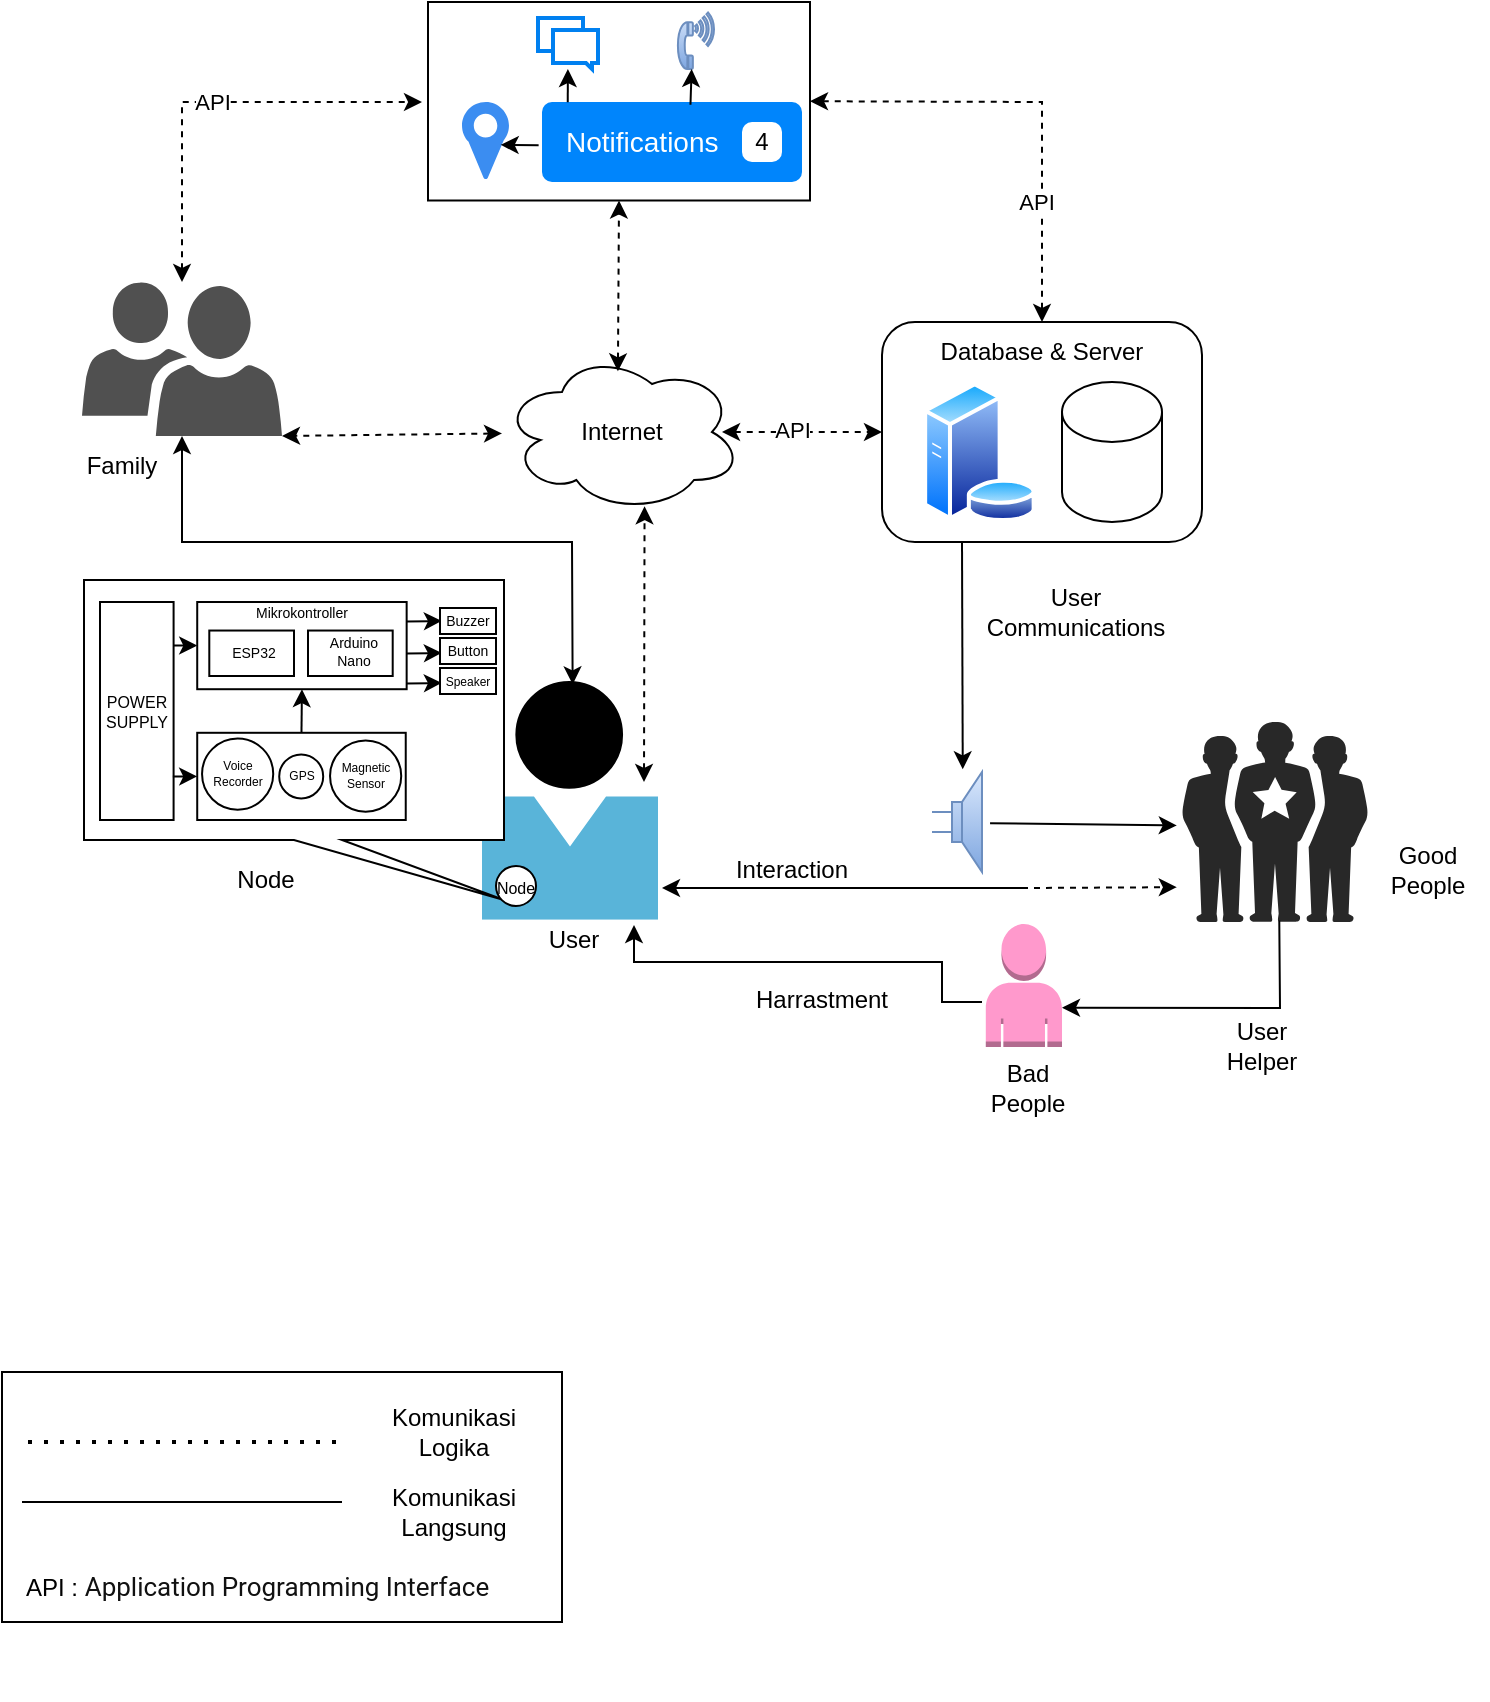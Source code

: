 <mxfile version="24.7.5">
  <diagram name="Page-1" id="0u0Wh9WnAYFVmg1LKRLl">
    <mxGraphModel dx="1492" dy="930" grid="1" gridSize="10" guides="1" tooltips="1" connect="1" arrows="1" fold="1" page="1" pageScale="1" pageWidth="850" pageHeight="1100" math="0" shadow="0">
      <root>
        <mxCell id="0" />
        <mxCell id="1" parent="0" />
        <mxCell id="QuaXPlyMEglj5kUEZojd-69" value="" style="rounded=0;whiteSpace=wrap;html=1;" parent="1" vertex="1">
          <mxGeometry x="71" y="855" width="280" height="125" as="geometry" />
        </mxCell>
        <mxCell id="DWfyo2QW2wu0mthNHuxB-26" value="n" style="group" parent="1" vertex="1" connectable="0">
          <mxGeometry x="311" y="510" width="104" height="120" as="geometry" />
        </mxCell>
        <mxCell id="DWfyo2QW2wu0mthNHuxB-24" value="" style="image;sketch=0;aspect=fixed;html=1;points=[];align=center;fontSize=12;image=img/lib/mscae/Person.svg;" parent="DWfyo2QW2wu0mthNHuxB-26" vertex="1">
          <mxGeometry width="88.0" height="118.919" as="geometry" />
        </mxCell>
        <mxCell id="DWfyo2QW2wu0mthNHuxB-25" value="" style="ellipse;whiteSpace=wrap;html=1;aspect=fixed;fillColor=#000000;" parent="DWfyo2QW2wu0mthNHuxB-26" vertex="1">
          <mxGeometry x="17.177" width="52.853" height="52.853" as="geometry" />
        </mxCell>
        <mxCell id="DWfyo2QW2wu0mthNHuxB-31" value="Internet" style="ellipse;shape=cloud;whiteSpace=wrap;html=1;" parent="1" vertex="1">
          <mxGeometry x="321" y="345" width="120" height="80" as="geometry" />
        </mxCell>
        <mxCell id="DWfyo2QW2wu0mthNHuxB-49" value="" style="sketch=0;pointerEvents=1;shadow=0;dashed=0;html=1;strokeColor=none;labelPosition=center;verticalLabelPosition=bottom;verticalAlign=top;align=center;fillColor=#505050;shape=mxgraph.mscae.intune.user_group" parent="1" vertex="1">
          <mxGeometry x="111" y="310" width="100" height="77" as="geometry" />
        </mxCell>
        <mxCell id="DWfyo2QW2wu0mthNHuxB-52" value="" style="group" parent="1" vertex="1" connectable="0">
          <mxGeometry x="301" y="220" width="180" height="57" as="geometry" />
        </mxCell>
        <mxCell id="DWfyo2QW2wu0mthNHuxB-51" value="" style="rounded=0;whiteSpace=wrap;html=1;" parent="DWfyo2QW2wu0mthNHuxB-52" vertex="1">
          <mxGeometry x="-17" y="-50" width="191" height="99.25" as="geometry" />
        </mxCell>
        <mxCell id="DWfyo2QW2wu0mthNHuxB-47" value="Notifications" style="html=1;shadow=0;dashed=0;shape=mxgraph.bootstrap.rrect;rSize=5;strokeColor=none;strokeWidth=1;fillColor=#0085FC;fontColor=#FFFFFF;whiteSpace=wrap;align=left;verticalAlign=middle;spacingLeft=10;fontStyle=0;fontSize=14;" parent="DWfyo2QW2wu0mthNHuxB-52" vertex="1">
          <mxGeometry x="40" width="130" height="40" as="geometry" />
        </mxCell>
        <mxCell id="DWfyo2QW2wu0mthNHuxB-48" value="4" style="html=1;shadow=0;dashed=0;shape=mxgraph.bootstrap.rrect;rSize=5;strokeColor=none;strokeWidth=1;fillColor=#ffffff;fontColor=#000000;whiteSpace=wrap;align=center;verticalAlign=middle;fontSize=12;" parent="DWfyo2QW2wu0mthNHuxB-47" vertex="1">
          <mxGeometry x="1" y="0.5" width="20" height="20" relative="1" as="geometry">
            <mxPoint x="-30" y="-10" as="offset" />
          </mxGeometry>
        </mxCell>
        <mxCell id="DWfyo2QW2wu0mthNHuxB-50" value="" style="sketch=0;html=1;aspect=fixed;strokeColor=none;shadow=0;fillColor=#3B8DF1;verticalAlign=top;labelPosition=center;verticalLabelPosition=bottom;shape=mxgraph.gcp2.maps_api" parent="DWfyo2QW2wu0mthNHuxB-52" vertex="1">
          <mxGeometry width="23.49" height="38.5" as="geometry" />
        </mxCell>
        <mxCell id="DWfyo2QW2wu0mthNHuxB-70" value="" style="endArrow=classic;html=1;rounded=0;exitX=-0.013;exitY=0.542;exitDx=0;exitDy=0;exitPerimeter=0;entryX=0.823;entryY=0.556;entryDx=0;entryDy=0;entryPerimeter=0;" parent="DWfyo2QW2wu0mthNHuxB-52" source="DWfyo2QW2wu0mthNHuxB-47" target="DWfyo2QW2wu0mthNHuxB-50" edge="1">
          <mxGeometry width="50" height="50" relative="1" as="geometry">
            <mxPoint x="46" y="90" as="sourcePoint" />
            <mxPoint x="96" y="40" as="targetPoint" />
          </mxGeometry>
        </mxCell>
        <mxCell id="DWfyo2QW2wu0mthNHuxB-71" value="" style="html=1;verticalLabelPosition=bottom;align=center;labelBackgroundColor=#ffffff;verticalAlign=top;strokeWidth=2;strokeColor=#0080F0;shadow=0;dashed=0;shape=mxgraph.ios7.icons.messages;" parent="DWfyo2QW2wu0mthNHuxB-52" vertex="1">
          <mxGeometry x="38" y="-42" width="30" height="25.5" as="geometry" />
        </mxCell>
        <mxCell id="DWfyo2QW2wu0mthNHuxB-73" value="" style="endArrow=classic;html=1;rounded=0;exitX=0.099;exitY=0.002;exitDx=0;exitDy=0;exitPerimeter=0;" parent="DWfyo2QW2wu0mthNHuxB-52" source="DWfyo2QW2wu0mthNHuxB-47" target="DWfyo2QW2wu0mthNHuxB-71" edge="1">
          <mxGeometry width="50" height="50" relative="1" as="geometry">
            <mxPoint x="48" y="32" as="sourcePoint" />
            <mxPoint x="29" y="31" as="targetPoint" />
          </mxGeometry>
        </mxCell>
        <mxCell id="DWfyo2QW2wu0mthNHuxB-74" value="" style="shape=mxgraph.signs.tech.telephone_4;html=1;pointerEvents=1;fillColor=#dae8fc;strokeColor=#6c8ebf;verticalLabelPosition=bottom;verticalAlign=top;align=center;gradientColor=#7ea6e0;" parent="DWfyo2QW2wu0mthNHuxB-52" vertex="1">
          <mxGeometry x="107.95" y="-44.75" width="18.05" height="28.25" as="geometry" />
        </mxCell>
        <mxCell id="DWfyo2QW2wu0mthNHuxB-75" value="" style="endArrow=classic;html=1;rounded=0;exitX=0.571;exitY=0.035;exitDx=0;exitDy=0;exitPerimeter=0;entryX=0.38;entryY=1;entryDx=0;entryDy=0;entryPerimeter=0;" parent="DWfyo2QW2wu0mthNHuxB-52" source="DWfyo2QW2wu0mthNHuxB-47" target="DWfyo2QW2wu0mthNHuxB-74" edge="1">
          <mxGeometry width="50" height="50" relative="1" as="geometry">
            <mxPoint x="63" y="10" as="sourcePoint" />
            <mxPoint x="63" y="-6" as="targetPoint" />
          </mxGeometry>
        </mxCell>
        <mxCell id="DWfyo2QW2wu0mthNHuxB-53" value="" style="group" parent="1" vertex="1" connectable="0">
          <mxGeometry x="511" y="330" width="160" height="110" as="geometry" />
        </mxCell>
        <mxCell id="DWfyo2QW2wu0mthNHuxB-34" value="" style="rounded=1;whiteSpace=wrap;html=1;" parent="DWfyo2QW2wu0mthNHuxB-53" vertex="1">
          <mxGeometry width="160" height="110" as="geometry" />
        </mxCell>
        <mxCell id="DWfyo2QW2wu0mthNHuxB-32" value="" style="shape=cylinder3;whiteSpace=wrap;html=1;boundedLbl=1;backgroundOutline=1;size=15;" parent="DWfyo2QW2wu0mthNHuxB-53" vertex="1">
          <mxGeometry x="90" y="30" width="50" height="70" as="geometry" />
        </mxCell>
        <mxCell id="DWfyo2QW2wu0mthNHuxB-33" value="" style="image;aspect=fixed;perimeter=ellipsePerimeter;html=1;align=center;shadow=0;dashed=0;spacingTop=3;image=img/lib/active_directory/database_server.svg;" parent="DWfyo2QW2wu0mthNHuxB-53" vertex="1">
          <mxGeometry x="20" y="30" width="57.4" height="70" as="geometry" />
        </mxCell>
        <mxCell id="DWfyo2QW2wu0mthNHuxB-43" value="Database &amp;amp; Server" style="text;html=1;align=center;verticalAlign=middle;whiteSpace=wrap;rounded=0;" parent="DWfyo2QW2wu0mthNHuxB-53" vertex="1">
          <mxGeometry x="20" width="120" height="30" as="geometry" />
        </mxCell>
        <mxCell id="DWfyo2QW2wu0mthNHuxB-54" value="" style="verticalLabelPosition=bottom;sketch=0;html=1;fillColor=#282828;strokeColor=none;verticalAlign=top;pointerEvents=1;align=center;shape=mxgraph.cisco_safe.people_places_things_icons.icon1;" parent="1" vertex="1">
          <mxGeometry x="661" y="530" width="93" height="100" as="geometry" />
        </mxCell>
        <mxCell id="DWfyo2QW2wu0mthNHuxB-55" value="" style="pointerEvents=1;verticalLabelPosition=bottom;shadow=0;dashed=0;align=center;html=1;verticalAlign=top;shape=mxgraph.electrical.electro-mechanical.loudspeaker;fillColor=#dae8fc;gradientColor=#7ea6e0;strokeColor=#6c8ebf;" parent="1" vertex="1">
          <mxGeometry x="536" y="555" width="25" height="50" as="geometry" />
        </mxCell>
        <mxCell id="DWfyo2QW2wu0mthNHuxB-57" value="" style="endArrow=classic;startArrow=classic;html=1;rounded=0;entryX=0.594;entryY=0.964;entryDx=0;entryDy=0;entryPerimeter=0;dashed=1;" parent="1" target="DWfyo2QW2wu0mthNHuxB-31" edge="1">
          <mxGeometry width="50" height="50" relative="1" as="geometry">
            <mxPoint x="392" y="560" as="sourcePoint" />
            <mxPoint x="461" y="350" as="targetPoint" />
          </mxGeometry>
        </mxCell>
        <mxCell id="DWfyo2QW2wu0mthNHuxB-64" value="" style="endArrow=classic;html=1;rounded=0;exitX=0.25;exitY=1;exitDx=0;exitDy=0;entryX=0.615;entryY=-0.027;entryDx=0;entryDy=0;entryPerimeter=0;" parent="1" source="DWfyo2QW2wu0mthNHuxB-34" target="DWfyo2QW2wu0mthNHuxB-55" edge="1">
          <mxGeometry width="50" height="50" relative="1" as="geometry">
            <mxPoint x="211" y="600" as="sourcePoint" />
            <mxPoint x="551" y="530" as="targetPoint" />
          </mxGeometry>
        </mxCell>
        <mxCell id="DWfyo2QW2wu0mthNHuxB-68" value="" style="endArrow=classic;html=1;rounded=0;entryX=-0.028;entryY=0.517;entryDx=0;entryDy=0;entryPerimeter=0;exitX=1.161;exitY=0.512;exitDx=0;exitDy=0;exitPerimeter=0;" parent="1" source="DWfyo2QW2wu0mthNHuxB-55" target="DWfyo2QW2wu0mthNHuxB-54" edge="1">
          <mxGeometry width="50" height="50" relative="1" as="geometry">
            <mxPoint x="571" y="582" as="sourcePoint" />
            <mxPoint x="561" y="564" as="targetPoint" />
          </mxGeometry>
        </mxCell>
        <mxCell id="DWfyo2QW2wu0mthNHuxB-76" value="" style="endArrow=classic;startArrow=classic;html=1;rounded=0;entryX=0;entryY=0.5;entryDx=0;entryDy=0;dashed=1;" parent="1" target="DWfyo2QW2wu0mthNHuxB-34" edge="1">
          <mxGeometry width="50" height="50" relative="1" as="geometry">
            <mxPoint x="431" y="385" as="sourcePoint" />
            <mxPoint x="402" y="432" as="targetPoint" />
          </mxGeometry>
        </mxCell>
        <mxCell id="QuaXPlyMEglj5kUEZojd-64" value="API" style="edgeLabel;html=1;align=center;verticalAlign=middle;resizable=0;points=[];" parent="DWfyo2QW2wu0mthNHuxB-76" vertex="1" connectable="0">
          <mxGeometry x="-0.139" y="3" relative="1" as="geometry">
            <mxPoint y="2" as="offset" />
          </mxGeometry>
        </mxCell>
        <mxCell id="DWfyo2QW2wu0mthNHuxB-77" value="" style="endArrow=classic;startArrow=classic;html=1;rounded=0;entryX=0.5;entryY=0;entryDx=0;entryDy=0;dashed=1;exitX=1;exitY=0.5;exitDx=0;exitDy=0;" parent="1" source="DWfyo2QW2wu0mthNHuxB-51" target="DWfyo2QW2wu0mthNHuxB-43" edge="1">
          <mxGeometry width="50" height="50" relative="1" as="geometry">
            <mxPoint x="441" y="395" as="sourcePoint" />
            <mxPoint x="521" y="395" as="targetPoint" />
            <Array as="points">
              <mxPoint x="591" y="220" />
            </Array>
          </mxGeometry>
        </mxCell>
        <mxCell id="QuaXPlyMEglj5kUEZojd-65" value="API" style="edgeLabel;html=1;align=center;verticalAlign=middle;resizable=0;points=[];" parent="DWfyo2QW2wu0mthNHuxB-77" vertex="1" connectable="0">
          <mxGeometry x="0.463" y="-3" relative="1" as="geometry">
            <mxPoint as="offset" />
          </mxGeometry>
        </mxCell>
        <mxCell id="DWfyo2QW2wu0mthNHuxB-78" value="API" style="endArrow=classic;startArrow=classic;html=1;rounded=0;dashed=1;exitX=0.5;exitY=0;exitDx=0;exitDy=0;exitPerimeter=0;" parent="1" source="DWfyo2QW2wu0mthNHuxB-49" edge="1">
          <mxGeometry width="50" height="50" relative="1" as="geometry">
            <mxPoint x="475" y="230" as="sourcePoint" />
            <mxPoint x="281" y="220" as="targetPoint" />
            <Array as="points">
              <mxPoint x="161" y="220" />
            </Array>
          </mxGeometry>
        </mxCell>
        <mxCell id="DWfyo2QW2wu0mthNHuxB-79" value="" style="endArrow=classic;startArrow=classic;html=1;rounded=0;exitX=0.5;exitY=1;exitDx=0;exitDy=0;exitPerimeter=0;entryX=0.515;entryY=0.01;entryDx=0;entryDy=0;entryPerimeter=0;" parent="1" source="DWfyo2QW2wu0mthNHuxB-49" target="DWfyo2QW2wu0mthNHuxB-24" edge="1">
          <mxGeometry width="50" height="50" relative="1" as="geometry">
            <mxPoint x="373" y="640" as="sourcePoint" />
            <mxPoint x="301" y="610" as="targetPoint" />
            <Array as="points">
              <mxPoint x="161" y="440" />
              <mxPoint x="356" y="440" />
            </Array>
          </mxGeometry>
        </mxCell>
        <mxCell id="DWfyo2QW2wu0mthNHuxB-80" value="" style="endArrow=classic;startArrow=classic;html=1;rounded=0;entryX=1;entryY=1;entryDx=0;entryDy=0;entryPerimeter=0;dashed=1;" parent="1" source="DWfyo2QW2wu0mthNHuxB-31" target="DWfyo2QW2wu0mthNHuxB-49" edge="1">
          <mxGeometry width="50" height="50" relative="1" as="geometry">
            <mxPoint x="402" y="570" as="sourcePoint" />
            <mxPoint x="402" y="432" as="targetPoint" />
          </mxGeometry>
        </mxCell>
        <mxCell id="DWfyo2QW2wu0mthNHuxB-81" value="" style="endArrow=classic;startArrow=classic;html=1;rounded=0;entryX=0.5;entryY=1;entryDx=0;entryDy=0;dashed=1;exitX=0.483;exitY=0.121;exitDx=0;exitDy=0;exitPerimeter=0;" parent="1" source="DWfyo2QW2wu0mthNHuxB-31" target="DWfyo2QW2wu0mthNHuxB-51" edge="1">
          <mxGeometry width="50" height="50" relative="1" as="geometry">
            <mxPoint x="402" y="570" as="sourcePoint" />
            <mxPoint x="402" y="432" as="targetPoint" />
          </mxGeometry>
        </mxCell>
        <mxCell id="DWfyo2QW2wu0mthNHuxB-82" value="User" style="text;html=1;align=center;verticalAlign=middle;whiteSpace=wrap;rounded=0;" parent="1" vertex="1">
          <mxGeometry x="327" y="624" width="60" height="30" as="geometry" />
        </mxCell>
        <mxCell id="DWfyo2QW2wu0mthNHuxB-83" value="Family" style="text;html=1;align=center;verticalAlign=middle;whiteSpace=wrap;rounded=0;" parent="1" vertex="1">
          <mxGeometry x="101" y="387" width="60" height="30" as="geometry" />
        </mxCell>
        <mxCell id="DWfyo2QW2wu0mthNHuxB-87" value="" style="endArrow=classic;html=1;rounded=0;" parent="1" edge="1">
          <mxGeometry width="50" height="50" relative="1" as="geometry">
            <mxPoint x="581" y="613" as="sourcePoint" />
            <mxPoint x="401" y="613" as="targetPoint" />
          </mxGeometry>
        </mxCell>
        <mxCell id="DWfyo2QW2wu0mthNHuxB-89" value="" style="endArrow=classic;html=1;rounded=0;entryX=-0.028;entryY=0.826;entryDx=0;entryDy=0;entryPerimeter=0;dashed=1;" parent="1" target="DWfyo2QW2wu0mthNHuxB-54" edge="1">
          <mxGeometry width="50" height="50" relative="1" as="geometry">
            <mxPoint x="581" y="613" as="sourcePoint" />
            <mxPoint x="651" y="593" as="targetPoint" />
          </mxGeometry>
        </mxCell>
        <mxCell id="DWfyo2QW2wu0mthNHuxB-92" value="" style="endArrow=classic;html=1;rounded=0;entryX=1;entryY=0.25;entryDx=0;entryDy=0;" parent="1" target="DWfyo2QW2wu0mthNHuxB-82" edge="1">
          <mxGeometry width="50" height="50" relative="1" as="geometry">
            <mxPoint x="561" y="670" as="sourcePoint" />
            <mxPoint x="668" y="592" as="targetPoint" />
            <Array as="points">
              <mxPoint x="541" y="670" />
              <mxPoint x="541" y="650" />
              <mxPoint x="387" y="650" />
            </Array>
          </mxGeometry>
        </mxCell>
        <mxCell id="DWfyo2QW2wu0mthNHuxB-94" value="User Helper" style="text;html=1;align=center;verticalAlign=middle;whiteSpace=wrap;rounded=0;" parent="1" vertex="1">
          <mxGeometry x="671" y="677" width="60" height="30" as="geometry" />
        </mxCell>
        <mxCell id="DWfyo2QW2wu0mthNHuxB-96" value="Good People" style="text;html=1;align=center;verticalAlign=middle;whiteSpace=wrap;rounded=0;" parent="1" vertex="1">
          <mxGeometry x="754" y="589" width="60" height="30" as="geometry" />
        </mxCell>
        <mxCell id="DWfyo2QW2wu0mthNHuxB-97" value="Bad People" style="text;html=1;align=center;verticalAlign=middle;whiteSpace=wrap;rounded=0;" parent="1" vertex="1">
          <mxGeometry x="554" y="698" width="60" height="30" as="geometry" />
        </mxCell>
        <mxCell id="DWfyo2QW2wu0mthNHuxB-98" value="User Communications" style="text;html=1;align=center;verticalAlign=middle;whiteSpace=wrap;rounded=0;" parent="1" vertex="1">
          <mxGeometry x="578" y="460" width="60" height="30" as="geometry" />
        </mxCell>
        <mxCell id="QuaXPlyMEglj5kUEZojd-2" value="" style="group" parent="1" vertex="1" connectable="0">
          <mxGeometry x="558" y="630" width="43" height="62.5" as="geometry" />
        </mxCell>
        <mxCell id="DWfyo2QW2wu0mthNHuxB-90" value="" style="outlineConnect=0;dashed=0;verticalLabelPosition=bottom;verticalAlign=top;align=center;html=1;shape=mxgraph.aws3.user;fillColor=#FF99CC;strokeColor=#36393d;" parent="QuaXPlyMEglj5kUEZojd-2" vertex="1">
          <mxGeometry x="4.899" y="0.992" width="38.101" height="61.508" as="geometry" />
        </mxCell>
        <mxCell id="DWfyo2QW2wu0mthNHuxB-91" value="" style="shape=image;html=1;verticalAlign=top;verticalLabelPosition=bottom;labelBackgroundColor=#ffffff;imageAspect=0;aspect=fixed;image=https://cdn4.iconfinder.com/data/icons/ios-web-user-interface-multi-circle-flat-vol-6/512/Dislike_down_thumb_thumbs_vote-128.png" parent="QuaXPlyMEglj5kUEZojd-2" vertex="1">
          <mxGeometry width="20.684" height="20.684" as="geometry" />
        </mxCell>
        <mxCell id="QuaXPlyMEglj5kUEZojd-3" value="" style="endArrow=classic;html=1;rounded=0;entryX=1;entryY=0.68;entryDx=0;entryDy=0;entryPerimeter=0;exitX=0.523;exitY=0.993;exitDx=0;exitDy=0;exitPerimeter=0;" parent="1" source="DWfyo2QW2wu0mthNHuxB-54" target="DWfyo2QW2wu0mthNHuxB-90" edge="1">
          <mxGeometry width="50" height="50" relative="1" as="geometry">
            <mxPoint x="710" y="629" as="sourcePoint" />
            <mxPoint x="601" y="673" as="targetPoint" />
            <Array as="points">
              <mxPoint x="710" y="673" />
            </Array>
          </mxGeometry>
        </mxCell>
        <mxCell id="QuaXPlyMEglj5kUEZojd-48" value="" style="group" parent="1" vertex="1" connectable="0">
          <mxGeometry x="93" y="449" width="319" height="175" as="geometry" />
        </mxCell>
        <mxCell id="QuaXPlyMEglj5kUEZojd-47" value="" style="group" parent="QuaXPlyMEglj5kUEZojd-48" vertex="1" connectable="0">
          <mxGeometry x="19" y="-10" width="300" height="180.0" as="geometry" />
        </mxCell>
        <mxCell id="QuaXPlyMEglj5kUEZojd-6" value="" style="shape=callout;whiteSpace=wrap;html=1;perimeter=calloutPerimeter;base=24;position2=1;flipV=0;flipH=0;direction=east;" parent="QuaXPlyMEglj5kUEZojd-47" vertex="1">
          <mxGeometry y="20" width="210" height="160" as="geometry" />
        </mxCell>
        <mxCell id="QuaXPlyMEglj5kUEZojd-7" value="" style="group;fontSize=4;" parent="QuaXPlyMEglj5kUEZojd-47" vertex="1" connectable="0">
          <mxGeometry x="8" y="31" width="292" height="109.0" as="geometry" />
        </mxCell>
        <mxCell id="QuaXPlyMEglj5kUEZojd-45" value="" style="group" parent="QuaXPlyMEglj5kUEZojd-7" vertex="1" connectable="0">
          <mxGeometry y="-9.11" width="198" height="118.11" as="geometry" />
        </mxCell>
        <mxCell id="QuaXPlyMEglj5kUEZojd-8" value="" style="group;fontSize=10;" parent="QuaXPlyMEglj5kUEZojd-45" vertex="1" connectable="0">
          <mxGeometry x="36.797" y="16.377" width="146.417" height="101.733" as="geometry" />
        </mxCell>
        <mxCell id="QuaXPlyMEglj5kUEZojd-27" value="Text" style="text;html=1;align=center;verticalAlign=middle;whiteSpace=wrap;rounded=0;" parent="QuaXPlyMEglj5kUEZojd-8" vertex="1">
          <mxGeometry x="9.033" y="-16.377" width="60" height="30" as="geometry" />
        </mxCell>
        <mxCell id="QuaXPlyMEglj5kUEZojd-9" value="" style="group" parent="QuaXPlyMEglj5kUEZojd-8" vertex="1" connectable="0">
          <mxGeometry x="11.812" y="58.133" width="105.986" height="43.6" as="geometry" />
        </mxCell>
        <mxCell id="QuaXPlyMEglj5kUEZojd-10" value="" style="whiteSpace=wrap;html=1;" parent="QuaXPlyMEglj5kUEZojd-9" vertex="1">
          <mxGeometry width="104.259" height="43.6" as="geometry" />
        </mxCell>
        <mxCell id="QuaXPlyMEglj5kUEZojd-12" value="Magnetic&lt;div&gt;Sensor&lt;/div&gt;" style="ellipse;whiteSpace=wrap;html=1;aspect=fixed;fontSize=6;" parent="QuaXPlyMEglj5kUEZojd-9" vertex="1">
          <mxGeometry x="66.41" y="3.84" width="35.59" height="35.59" as="geometry" />
        </mxCell>
        <mxCell id="QuaXPlyMEglj5kUEZojd-39" value="Voice&lt;div&gt;Recorder&lt;/div&gt;" style="ellipse;whiteSpace=wrap;html=1;aspect=fixed;fontSize=6;" parent="QuaXPlyMEglj5kUEZojd-9" vertex="1">
          <mxGeometry x="2.41" y="2.84" width="35.59" height="35.59" as="geometry" />
        </mxCell>
        <mxCell id="QuaXPlyMEglj5kUEZojd-40" value="GPS" style="ellipse;whiteSpace=wrap;html=1;aspect=fixed;fontSize=6;" parent="QuaXPlyMEglj5kUEZojd-9" vertex="1">
          <mxGeometry x="41" y="10.81" width="21.99" height="21.99" as="geometry" />
        </mxCell>
        <mxCell id="QuaXPlyMEglj5kUEZojd-28" value="Mikrokontroller" style="text;html=1;align=center;verticalAlign=middle;whiteSpace=wrap;rounded=0;" parent="QuaXPlyMEglj5kUEZojd-8" vertex="1">
          <mxGeometry x="35.203" y="-13.267" width="60" height="30" as="geometry" />
        </mxCell>
        <mxCell id="QuaXPlyMEglj5kUEZojd-15" value="POWER&lt;div style=&quot;font-size: 8px;&quot;&gt;SUPPLY&lt;/div&gt;" style="whiteSpace=wrap;html=1;fontSize=8;" parent="QuaXPlyMEglj5kUEZojd-45" vertex="1">
          <mxGeometry y="9.11" width="36.797" height="109.0" as="geometry" />
        </mxCell>
        <mxCell id="QuaXPlyMEglj5kUEZojd-17" value="" style="endArrow=classic;html=1;rounded=0;entryX=0;entryY=0.5;entryDx=0;entryDy=0;exitX=1;exitY=0.5;exitDx=0;exitDy=0;" parent="QuaXPlyMEglj5kUEZojd-45" edge="1">
          <mxGeometry width="50" height="50" relative="1" as="geometry">
            <mxPoint x="153.322" y="18.917" as="sourcePoint" />
            <mxPoint x="170.95" y="18.555" as="targetPoint" />
          </mxGeometry>
        </mxCell>
        <mxCell id="QuaXPlyMEglj5kUEZojd-18" value="" style="whiteSpace=wrap;html=1;" parent="QuaXPlyMEglj5kUEZojd-45" vertex="1">
          <mxGeometry x="48.609" y="9.117" width="104.713" height="43.6" as="geometry" />
        </mxCell>
        <mxCell id="QuaXPlyMEglj5kUEZojd-19" value="" style="endArrow=classic;html=1;rounded=0;entryX=0;entryY=0.5;entryDx=0;entryDy=0;exitX=0.993;exitY=0.2;exitDx=0;exitDy=0;exitPerimeter=0;" parent="QuaXPlyMEglj5kUEZojd-45" source="QuaXPlyMEglj5kUEZojd-15" target="QuaXPlyMEglj5kUEZojd-18" edge="1">
          <mxGeometry width="50" height="50" relative="1" as="geometry">
            <mxPoint x="29.892" y="38.177" as="sourcePoint" />
            <mxPoint x="53.81" y="38.177" as="targetPoint" />
          </mxGeometry>
        </mxCell>
        <mxCell id="QuaXPlyMEglj5kUEZojd-20" value="" style="endArrow=classic;html=1;rounded=0;entryX=0;entryY=0.5;entryDx=0;entryDy=0;exitX=0.99;exitY=0.801;exitDx=0;exitDy=0;exitPerimeter=0;" parent="QuaXPlyMEglj5kUEZojd-45" source="QuaXPlyMEglj5kUEZojd-15" target="QuaXPlyMEglj5kUEZojd-10" edge="1">
          <mxGeometry width="50" height="50" relative="1" as="geometry">
            <mxPoint x="42.771" y="38.177" as="sourcePoint" />
            <mxPoint x="55.037" y="38.177" as="targetPoint" />
          </mxGeometry>
        </mxCell>
        <mxCell id="QuaXPlyMEglj5kUEZojd-21" value="" style="endArrow=classic;html=1;rounded=0;entryX=0.5;entryY=1;entryDx=0;entryDy=0;exitX=0.5;exitY=0;exitDx=0;exitDy=0;" parent="QuaXPlyMEglj5kUEZojd-45" source="QuaXPlyMEglj5kUEZojd-10" target="QuaXPlyMEglj5kUEZojd-18" edge="1">
          <mxGeometry width="50" height="50" relative="1" as="geometry">
            <mxPoint x="42.771" y="103.577" as="sourcePoint" />
            <mxPoint x="55.037" y="103.577" as="targetPoint" />
          </mxGeometry>
        </mxCell>
        <mxCell id="QuaXPlyMEglj5kUEZojd-22" value="" style="endArrow=classic;html=1;rounded=0;entryX=0;entryY=0.5;entryDx=0;entryDy=0;exitX=1;exitY=0.5;exitDx=0;exitDy=0;" parent="QuaXPlyMEglj5kUEZojd-45" edge="1">
          <mxGeometry width="50" height="50" relative="1" as="geometry">
            <mxPoint x="153.322" y="34.917" as="sourcePoint" />
            <mxPoint x="170.95" y="34.555" as="targetPoint" />
          </mxGeometry>
        </mxCell>
        <mxCell id="QuaXPlyMEglj5kUEZojd-25" value="" style="whiteSpace=wrap;html=1;" parent="QuaXPlyMEglj5kUEZojd-45" vertex="1">
          <mxGeometry x="54.65" y="23.38" width="42.35" height="22.73" as="geometry" />
        </mxCell>
        <mxCell id="QuaXPlyMEglj5kUEZojd-26" value="" style="whiteSpace=wrap;html=1;" parent="QuaXPlyMEglj5kUEZojd-45" vertex="1">
          <mxGeometry x="104" y="23.38" width="42.35" height="22.73" as="geometry" />
        </mxCell>
        <mxCell id="QuaXPlyMEglj5kUEZojd-30" value="Mikrokontroller" style="text;html=1;align=center;verticalAlign=middle;whiteSpace=wrap;rounded=0;fontSize=7;" parent="QuaXPlyMEglj5kUEZojd-45" vertex="1">
          <mxGeometry x="70.97" width="60" height="30" as="geometry" />
        </mxCell>
        <mxCell id="QuaXPlyMEglj5kUEZojd-31" value="ESP32" style="text;html=1;align=center;verticalAlign=middle;whiteSpace=wrap;rounded=0;fontSize=7;" parent="QuaXPlyMEglj5kUEZojd-45" vertex="1">
          <mxGeometry x="46.65" y="19.92" width="60" height="30" as="geometry" />
        </mxCell>
        <mxCell id="QuaXPlyMEglj5kUEZojd-32" value="Arduino&lt;div&gt;Nano&lt;/div&gt;" style="text;html=1;align=center;verticalAlign=middle;whiteSpace=wrap;rounded=0;fontSize=7;" parent="QuaXPlyMEglj5kUEZojd-45" vertex="1">
          <mxGeometry x="97" y="19.38" width="60" height="30" as="geometry" />
        </mxCell>
        <mxCell id="QuaXPlyMEglj5kUEZojd-41" value="Buzzer" style="rounded=0;whiteSpace=wrap;html=1;fontSize=7;" parent="QuaXPlyMEglj5kUEZojd-45" vertex="1">
          <mxGeometry x="170" y="12.11" width="28" height="13" as="geometry" />
        </mxCell>
        <mxCell id="QuaXPlyMEglj5kUEZojd-42" value="Button" style="rounded=0;whiteSpace=wrap;html=1;fontSize=7;" parent="QuaXPlyMEglj5kUEZojd-45" vertex="1">
          <mxGeometry x="170" y="27.11" width="28" height="13" as="geometry" />
        </mxCell>
        <mxCell id="QuaXPlyMEglj5kUEZojd-43" value="" style="endArrow=classic;html=1;rounded=0;entryX=0;entryY=0.5;entryDx=0;entryDy=0;exitX=1;exitY=0.5;exitDx=0;exitDy=0;" parent="QuaXPlyMEglj5kUEZojd-45" edge="1">
          <mxGeometry width="50" height="50" relative="1" as="geometry">
            <mxPoint x="153.322" y="49.917" as="sourcePoint" />
            <mxPoint x="170.95" y="49.555" as="targetPoint" />
          </mxGeometry>
        </mxCell>
        <mxCell id="QuaXPlyMEglj5kUEZojd-44" value="Speaker" style="rounded=0;whiteSpace=wrap;html=1;fontSize=6;" parent="QuaXPlyMEglj5kUEZojd-45" vertex="1">
          <mxGeometry x="170" y="42.11" width="28" height="13" as="geometry" />
        </mxCell>
        <mxCell id="luY_B5zFm2SX42aAL1PO-6" value="&lt;font style=&quot;font-size: 8px;&quot;&gt;Node&lt;/font&gt;" style="ellipse;whiteSpace=wrap;html=1;aspect=fixed;" vertex="1" parent="QuaXPlyMEglj5kUEZojd-47">
          <mxGeometry x="206" y="163" width="20" height="20" as="geometry" />
        </mxCell>
        <mxCell id="QuaXPlyMEglj5kUEZojd-24" value="Node" style="text;html=1;align=center;verticalAlign=middle;whiteSpace=wrap;rounded=0;" parent="QuaXPlyMEglj5kUEZojd-48" vertex="1">
          <mxGeometry x="80" y="145" width="60" height="30" as="geometry" />
        </mxCell>
        <mxCell id="QuaXPlyMEglj5kUEZojd-49" value="" style="endArrow=none;dashed=1;html=1;dashPattern=1 3;strokeWidth=2;rounded=0;" parent="1" edge="1">
          <mxGeometry width="50" height="50" relative="1" as="geometry">
            <mxPoint x="238" y="890" as="sourcePoint" />
            <mxPoint x="78" y="890" as="targetPoint" />
          </mxGeometry>
        </mxCell>
        <mxCell id="QuaXPlyMEglj5kUEZojd-50" value="" style="endArrow=none;html=1;rounded=0;" parent="1" edge="1">
          <mxGeometry width="50" height="50" relative="1" as="geometry">
            <mxPoint x="81" y="920" as="sourcePoint" />
            <mxPoint x="241" y="920" as="targetPoint" />
          </mxGeometry>
        </mxCell>
        <mxCell id="QuaXPlyMEglj5kUEZojd-52" value="Komunikasi&lt;div&gt;Logika&lt;/div&gt;" style="text;html=1;align=center;verticalAlign=middle;whiteSpace=wrap;rounded=0;" parent="1" vertex="1">
          <mxGeometry x="267" y="870" width="60" height="30" as="geometry" />
        </mxCell>
        <mxCell id="QuaXPlyMEglj5kUEZojd-53" value="Komunikasi&lt;div&gt;Langsung&lt;/div&gt;" style="text;html=1;align=center;verticalAlign=middle;whiteSpace=wrap;rounded=0;" parent="1" vertex="1">
          <mxGeometry x="267" y="910" width="60" height="30" as="geometry" />
        </mxCell>
        <mxCell id="QuaXPlyMEglj5kUEZojd-68" value="API :&amp;nbsp;&lt;span style=&quot;background-color: rgb(255, 255, 255); color: rgb(17, 17, 17); font-family: Roboto, sans-serif;&quot;&gt;&lt;font style=&quot;font-size: 13px;&quot;&gt;Application Programming Interface&lt;/font&gt;&lt;/span&gt;&lt;ul style=&quot;border: 0px; border-collapse: collapse; border-spacing: 0px; list-style: none; margin: 0px; padding: 0px; color: rgb(68, 68, 68); font-family: Roboto, Helvetica, sans-serif; font-size: 14px; background-color: rgb(255, 255, 255);&quot;&gt;&lt;/ul&gt;&lt;div&gt;&lt;span style=&quot;background-color: rgb(255, 255, 255); color: rgb(17, 17, 17); font-family: Roboto, sans-serif; font-size: 40px;&quot;&gt;&lt;br&gt;&lt;/span&gt;&lt;/div&gt;" style="text;whiteSpace=wrap;html=1;" parent="1" vertex="1">
          <mxGeometry x="81" y="948" width="300" height="40" as="geometry" />
        </mxCell>
        <mxCell id="QuaXPlyMEglj5kUEZojd-70" value="Harrastment" style="text;html=1;align=center;verticalAlign=middle;whiteSpace=wrap;rounded=0;" parent="1" vertex="1">
          <mxGeometry x="451" y="654" width="60" height="30" as="geometry" />
        </mxCell>
        <mxCell id="QuaXPlyMEglj5kUEZojd-71" value="Interaction" style="text;html=1;align=center;verticalAlign=middle;whiteSpace=wrap;rounded=0;" parent="1" vertex="1">
          <mxGeometry x="436" y="589" width="60" height="30" as="geometry" />
        </mxCell>
      </root>
    </mxGraphModel>
  </diagram>
</mxfile>
